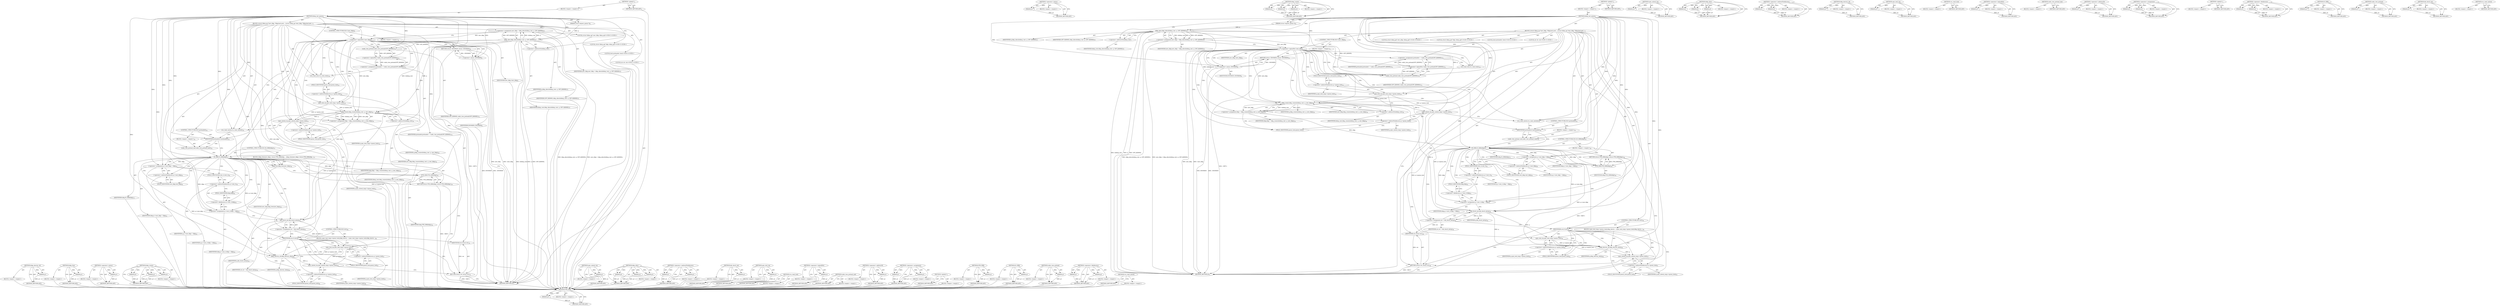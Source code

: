 digraph "rcu_read_unlock" {
vulnerable_194 [label=<(METHOD,blkg_destroy_all)>];
vulnerable_195 [label=<(PARAM,p1)>];
vulnerable_196 [label=<(BLOCK,&lt;empty&gt;,&lt;empty&gt;)>];
vulnerable_197 [label=<(METHOD_RETURN,ANY)>];
vulnerable_177 [label=<(METHOD,blkg_free)>];
vulnerable_178 [label=<(PARAM,p1)>];
vulnerable_179 [label=<(BLOCK,&lt;empty&gt;,&lt;empty&gt;)>];
vulnerable_180 [label=<(METHOD_RETURN,ANY)>];
vulnerable_137 [label=<(METHOD,&lt;operator&gt;.minus)>];
vulnerable_138 [label=<(PARAM,p1)>];
vulnerable_139 [label=<(BLOCK,&lt;empty&gt;,&lt;empty&gt;)>];
vulnerable_140 [label=<(METHOD_RETURN,ANY)>];
vulnerable_157 [label=<(METHOD,blkg_create)>];
vulnerable_158 [label=<(PARAM,p1)>];
vulnerable_159 [label=<(PARAM,p2)>];
vulnerable_160 [label=<(PARAM,p3)>];
vulnerable_161 [label=<(BLOCK,&lt;empty&gt;,&lt;empty&gt;)>];
vulnerable_162 [label=<(METHOD_RETURN,ANY)>];
vulnerable_6 [label=<(METHOD,&lt;global&gt;)<SUB>1</SUB>>];
vulnerable_7 [label=<(BLOCK,&lt;empty&gt;,&lt;empty&gt;)<SUB>1</SUB>>];
vulnerable_8 [label=<(METHOD,blkcg_init_queue)<SUB>1</SUB>>];
vulnerable_9 [label=<(PARAM,struct request_queue *q)<SUB>1</SUB>>];
vulnerable_10 [label=<(BLOCK,{
	struct blkcg_gq *new_blkg, *blkg;
	bool prel...,{
	struct blkcg_gq *new_blkg, *blkg;
	bool prel...)<SUB>2</SUB>>];
vulnerable_11 [label="<(LOCAL,struct blkcg_gq* new_blkg: blkcg_gq*)<SUB>3</SUB>>"];
vulnerable_12 [label="<(LOCAL,struct blkcg_gq* blkg: blkcg_gq*)<SUB>3</SUB>>"];
vulnerable_13 [label="<(LOCAL,bool preloaded: bool)<SUB>4</SUB>>"];
vulnerable_14 [label="<(LOCAL,int ret: int)<SUB>5</SUB>>"];
vulnerable_15 [label=<(&lt;operator&gt;.assignment,new_blkg = blkg_alloc(&amp;blkcg_root, q, GFP_KERNEL))<SUB>7</SUB>>];
vulnerable_16 [label=<(IDENTIFIER,new_blkg,new_blkg = blkg_alloc(&amp;blkcg_root, q, GFP_KERNEL))<SUB>7</SUB>>];
vulnerable_17 [label=<(blkg_alloc,blkg_alloc(&amp;blkcg_root, q, GFP_KERNEL))<SUB>7</SUB>>];
vulnerable_18 [label=<(&lt;operator&gt;.addressOf,&amp;blkcg_root)<SUB>7</SUB>>];
vulnerable_19 [label=<(IDENTIFIER,blkcg_root,blkg_alloc(&amp;blkcg_root, q, GFP_KERNEL))<SUB>7</SUB>>];
vulnerable_20 [label=<(IDENTIFIER,q,blkg_alloc(&amp;blkcg_root, q, GFP_KERNEL))<SUB>7</SUB>>];
vulnerable_21 [label=<(IDENTIFIER,GFP_KERNEL,blkg_alloc(&amp;blkcg_root, q, GFP_KERNEL))<SUB>7</SUB>>];
vulnerable_22 [label=<(CONTROL_STRUCTURE,IF,if (!new_blkg))<SUB>8</SUB>>];
vulnerable_23 [label=<(&lt;operator&gt;.logicalNot,!new_blkg)<SUB>8</SUB>>];
vulnerable_24 [label=<(IDENTIFIER,new_blkg,!new_blkg)<SUB>8</SUB>>];
vulnerable_25 [label=<(BLOCK,&lt;empty&gt;,&lt;empty&gt;)<SUB>9</SUB>>];
vulnerable_26 [label=<(RETURN,return -ENOMEM;,return -ENOMEM;)<SUB>9</SUB>>];
vulnerable_27 [label=<(&lt;operator&gt;.minus,-ENOMEM)<SUB>9</SUB>>];
vulnerable_28 [label=<(IDENTIFIER,ENOMEM,-ENOMEM)<SUB>9</SUB>>];
vulnerable_29 [label=<(&lt;operator&gt;.assignment,preloaded = !radix_tree_preload(GFP_KERNEL))<SUB>11</SUB>>];
vulnerable_30 [label=<(IDENTIFIER,preloaded,preloaded = !radix_tree_preload(GFP_KERNEL))<SUB>11</SUB>>];
vulnerable_31 [label=<(&lt;operator&gt;.logicalNot,!radix_tree_preload(GFP_KERNEL))<SUB>11</SUB>>];
vulnerable_32 [label=<(radix_tree_preload,radix_tree_preload(GFP_KERNEL))<SUB>11</SUB>>];
vulnerable_33 [label=<(IDENTIFIER,GFP_KERNEL,radix_tree_preload(GFP_KERNEL))<SUB>11</SUB>>];
vulnerable_34 [label=<(rcu_read_lock,rcu_read_lock())<SUB>18</SUB>>];
vulnerable_35 [label=<(spin_lock_irq,spin_lock_irq(q-&gt;queue_lock))<SUB>19</SUB>>];
vulnerable_36 [label=<(&lt;operator&gt;.indirectFieldAccess,q-&gt;queue_lock)<SUB>19</SUB>>];
vulnerable_37 [label=<(IDENTIFIER,q,spin_lock_irq(q-&gt;queue_lock))<SUB>19</SUB>>];
vulnerable_38 [label=<(FIELD_IDENTIFIER,queue_lock,queue_lock)<SUB>19</SUB>>];
vulnerable_39 [label=<(&lt;operator&gt;.assignment,blkg = blkg_create(&amp;blkcg_root, q, new_blkg))<SUB>20</SUB>>];
vulnerable_40 [label=<(IDENTIFIER,blkg,blkg = blkg_create(&amp;blkcg_root, q, new_blkg))<SUB>20</SUB>>];
vulnerable_41 [label=<(blkg_create,blkg_create(&amp;blkcg_root, q, new_blkg))<SUB>20</SUB>>];
vulnerable_42 [label=<(&lt;operator&gt;.addressOf,&amp;blkcg_root)<SUB>20</SUB>>];
vulnerable_43 [label=<(IDENTIFIER,blkcg_root,blkg_create(&amp;blkcg_root, q, new_blkg))<SUB>20</SUB>>];
vulnerable_44 [label=<(IDENTIFIER,q,blkg_create(&amp;blkcg_root, q, new_blkg))<SUB>20</SUB>>];
vulnerable_45 [label=<(IDENTIFIER,new_blkg,blkg_create(&amp;blkcg_root, q, new_blkg))<SUB>20</SUB>>];
vulnerable_46 [label=<(spin_unlock_irq,spin_unlock_irq(q-&gt;queue_lock))<SUB>21</SUB>>];
vulnerable_47 [label=<(&lt;operator&gt;.indirectFieldAccess,q-&gt;queue_lock)<SUB>21</SUB>>];
vulnerable_48 [label=<(IDENTIFIER,q,spin_unlock_irq(q-&gt;queue_lock))<SUB>21</SUB>>];
vulnerable_49 [label=<(FIELD_IDENTIFIER,queue_lock,queue_lock)<SUB>21</SUB>>];
vulnerable_50 [label=<(rcu_read_unlock,rcu_read_unlock())<SUB>22</SUB>>];
vulnerable_51 [label=<(CONTROL_STRUCTURE,IF,if (preloaded))<SUB>24</SUB>>];
vulnerable_52 [label=<(IDENTIFIER,preloaded,if (preloaded))<SUB>24</SUB>>];
vulnerable_53 [label=<(BLOCK,&lt;empty&gt;,&lt;empty&gt;)<SUB>25</SUB>>];
vulnerable_54 [label=<(radix_tree_preload_end,radix_tree_preload_end())<SUB>25</SUB>>];
vulnerable_55 [label=<(CONTROL_STRUCTURE,IF,if (IS_ERR(blkg)))<SUB>27</SUB>>];
vulnerable_56 [label=<(IS_ERR,IS_ERR(blkg))<SUB>27</SUB>>];
vulnerable_57 [label=<(IDENTIFIER,blkg,IS_ERR(blkg))<SUB>27</SUB>>];
vulnerable_58 [label=<(BLOCK,{
		blkg_free(new_blkg);
 		return PTR_ERR(blkg...,{
		blkg_free(new_blkg);
 		return PTR_ERR(blkg...)<SUB>27</SUB>>];
vulnerable_59 [label=<(blkg_free,blkg_free(new_blkg))<SUB>28</SUB>>];
vulnerable_60 [label=<(IDENTIFIER,new_blkg,blkg_free(new_blkg))<SUB>28</SUB>>];
vulnerable_61 [label=<(RETURN,return PTR_ERR(blkg);,return PTR_ERR(blkg);)<SUB>29</SUB>>];
vulnerable_62 [label=<(PTR_ERR,PTR_ERR(blkg))<SUB>29</SUB>>];
vulnerable_63 [label=<(IDENTIFIER,blkg,PTR_ERR(blkg))<SUB>29</SUB>>];
vulnerable_64 [label=<(&lt;operator&gt;.assignment,q-&gt;root_blkg = blkg)<SUB>32</SUB>>];
vulnerable_65 [label=<(&lt;operator&gt;.indirectFieldAccess,q-&gt;root_blkg)<SUB>32</SUB>>];
vulnerable_66 [label=<(IDENTIFIER,q,q-&gt;root_blkg = blkg)<SUB>32</SUB>>];
vulnerable_67 [label=<(FIELD_IDENTIFIER,root_blkg,root_blkg)<SUB>32</SUB>>];
vulnerable_68 [label=<(IDENTIFIER,blkg,q-&gt;root_blkg = blkg)<SUB>32</SUB>>];
vulnerable_69 [label=<(&lt;operator&gt;.assignment,q-&gt;root_rl.blkg = blkg)<SUB>33</SUB>>];
vulnerable_70 [label=<(&lt;operator&gt;.fieldAccess,q-&gt;root_rl.blkg)<SUB>33</SUB>>];
vulnerable_71 [label=<(&lt;operator&gt;.indirectFieldAccess,q-&gt;root_rl)<SUB>33</SUB>>];
vulnerable_72 [label=<(IDENTIFIER,q,q-&gt;root_rl.blkg = blkg)<SUB>33</SUB>>];
vulnerable_73 [label=<(FIELD_IDENTIFIER,root_rl,root_rl)<SUB>33</SUB>>];
vulnerable_74 [label=<(FIELD_IDENTIFIER,blkg,blkg)<SUB>33</SUB>>];
vulnerable_75 [label=<(IDENTIFIER,blkg,q-&gt;root_rl.blkg = blkg)<SUB>33</SUB>>];
vulnerable_76 [label=<(&lt;operator&gt;.assignment,ret = blk_throtl_init(q))<SUB>35</SUB>>];
vulnerable_77 [label=<(IDENTIFIER,ret,ret = blk_throtl_init(q))<SUB>35</SUB>>];
vulnerable_78 [label=<(blk_throtl_init,blk_throtl_init(q))<SUB>35</SUB>>];
vulnerable_79 [label=<(IDENTIFIER,q,blk_throtl_init(q))<SUB>35</SUB>>];
vulnerable_80 [label=<(CONTROL_STRUCTURE,IF,if (ret))<SUB>36</SUB>>];
vulnerable_81 [label=<(IDENTIFIER,ret,if (ret))<SUB>36</SUB>>];
vulnerable_82 [label=<(BLOCK,{
		spin_lock_irq(q-&gt;queue_lock);
		blkg_destro...,{
		spin_lock_irq(q-&gt;queue_lock);
		blkg_destro...)<SUB>36</SUB>>];
vulnerable_83 [label=<(spin_lock_irq,spin_lock_irq(q-&gt;queue_lock))<SUB>37</SUB>>];
vulnerable_84 [label=<(&lt;operator&gt;.indirectFieldAccess,q-&gt;queue_lock)<SUB>37</SUB>>];
vulnerable_85 [label=<(IDENTIFIER,q,spin_lock_irq(q-&gt;queue_lock))<SUB>37</SUB>>];
vulnerable_86 [label=<(FIELD_IDENTIFIER,queue_lock,queue_lock)<SUB>37</SUB>>];
vulnerable_87 [label=<(blkg_destroy_all,blkg_destroy_all(q))<SUB>38</SUB>>];
vulnerable_88 [label=<(IDENTIFIER,q,blkg_destroy_all(q))<SUB>38</SUB>>];
vulnerable_89 [label=<(spin_unlock_irq,spin_unlock_irq(q-&gt;queue_lock))<SUB>39</SUB>>];
vulnerable_90 [label=<(&lt;operator&gt;.indirectFieldAccess,q-&gt;queue_lock)<SUB>39</SUB>>];
vulnerable_91 [label=<(IDENTIFIER,q,spin_unlock_irq(q-&gt;queue_lock))<SUB>39</SUB>>];
vulnerable_92 [label=<(FIELD_IDENTIFIER,queue_lock,queue_lock)<SUB>39</SUB>>];
vulnerable_93 [label=<(RETURN,return ret;,return ret;)<SUB>41</SUB>>];
vulnerable_94 [label=<(IDENTIFIER,ret,return ret;)<SUB>41</SUB>>];
vulnerable_95 [label=<(METHOD_RETURN,int)<SUB>1</SUB>>];
vulnerable_97 [label=<(METHOD_RETURN,ANY)<SUB>1</SUB>>];
vulnerable_163 [label=<(METHOD,spin_unlock_irq)>];
vulnerable_164 [label=<(PARAM,p1)>];
vulnerable_165 [label=<(BLOCK,&lt;empty&gt;,&lt;empty&gt;)>];
vulnerable_166 [label=<(METHOD_RETURN,ANY)>];
vulnerable_123 [label=<(METHOD,blkg_alloc)>];
vulnerable_124 [label=<(PARAM,p1)>];
vulnerable_125 [label=<(PARAM,p2)>];
vulnerable_126 [label=<(PARAM,p3)>];
vulnerable_127 [label=<(BLOCK,&lt;empty&gt;,&lt;empty&gt;)>];
vulnerable_128 [label=<(METHOD_RETURN,ANY)>];
vulnerable_152 [label=<(METHOD,&lt;operator&gt;.indirectFieldAccess)>];
vulnerable_153 [label=<(PARAM,p1)>];
vulnerable_154 [label=<(PARAM,p2)>];
vulnerable_155 [label=<(BLOCK,&lt;empty&gt;,&lt;empty&gt;)>];
vulnerable_156 [label=<(METHOD_RETURN,ANY)>];
vulnerable_190 [label=<(METHOD,blk_throtl_init)>];
vulnerable_191 [label=<(PARAM,p1)>];
vulnerable_192 [label=<(BLOCK,&lt;empty&gt;,&lt;empty&gt;)>];
vulnerable_193 [label=<(METHOD_RETURN,ANY)>];
vulnerable_148 [label=<(METHOD,spin_lock_irq)>];
vulnerable_149 [label=<(PARAM,p1)>];
vulnerable_150 [label=<(BLOCK,&lt;empty&gt;,&lt;empty&gt;)>];
vulnerable_151 [label=<(METHOD_RETURN,ANY)>];
vulnerable_145 [label=<(METHOD,rcu_read_lock)>];
vulnerable_146 [label=<(BLOCK,&lt;empty&gt;,&lt;empty&gt;)>];
vulnerable_147 [label=<(METHOD_RETURN,ANY)>];
vulnerable_133 [label=<(METHOD,&lt;operator&gt;.logicalNot)>];
vulnerable_134 [label=<(PARAM,p1)>];
vulnerable_135 [label=<(BLOCK,&lt;empty&gt;,&lt;empty&gt;)>];
vulnerable_136 [label=<(METHOD_RETURN,ANY)>];
vulnerable_170 [label=<(METHOD,radix_tree_preload_end)>];
vulnerable_171 [label=<(BLOCK,&lt;empty&gt;,&lt;empty&gt;)>];
vulnerable_172 [label=<(METHOD_RETURN,ANY)>];
vulnerable_129 [label=<(METHOD,&lt;operator&gt;.addressOf)>];
vulnerable_130 [label=<(PARAM,p1)>];
vulnerable_131 [label=<(BLOCK,&lt;empty&gt;,&lt;empty&gt;)>];
vulnerable_132 [label=<(METHOD_RETURN,ANY)>];
vulnerable_118 [label=<(METHOD,&lt;operator&gt;.assignment)>];
vulnerable_119 [label=<(PARAM,p1)>];
vulnerable_120 [label=<(PARAM,p2)>];
vulnerable_121 [label=<(BLOCK,&lt;empty&gt;,&lt;empty&gt;)>];
vulnerable_122 [label=<(METHOD_RETURN,ANY)>];
vulnerable_112 [label=<(METHOD,&lt;global&gt;)<SUB>1</SUB>>];
vulnerable_113 [label=<(BLOCK,&lt;empty&gt;,&lt;empty&gt;)>];
vulnerable_114 [label=<(METHOD_RETURN,ANY)>];
vulnerable_181 [label=<(METHOD,PTR_ERR)>];
vulnerable_182 [label=<(PARAM,p1)>];
vulnerable_183 [label=<(BLOCK,&lt;empty&gt;,&lt;empty&gt;)>];
vulnerable_184 [label=<(METHOD_RETURN,ANY)>];
vulnerable_173 [label=<(METHOD,IS_ERR)>];
vulnerable_174 [label=<(PARAM,p1)>];
vulnerable_175 [label=<(BLOCK,&lt;empty&gt;,&lt;empty&gt;)>];
vulnerable_176 [label=<(METHOD_RETURN,ANY)>];
vulnerable_141 [label=<(METHOD,radix_tree_preload)>];
vulnerable_142 [label=<(PARAM,p1)>];
vulnerable_143 [label=<(BLOCK,&lt;empty&gt;,&lt;empty&gt;)>];
vulnerable_144 [label=<(METHOD_RETURN,ANY)>];
vulnerable_185 [label=<(METHOD,&lt;operator&gt;.fieldAccess)>];
vulnerable_186 [label=<(PARAM,p1)>];
vulnerable_187 [label=<(PARAM,p2)>];
vulnerable_188 [label=<(BLOCK,&lt;empty&gt;,&lt;empty&gt;)>];
vulnerable_189 [label=<(METHOD_RETURN,ANY)>];
vulnerable_167 [label=<(METHOD,rcu_read_unlock)>];
vulnerable_168 [label=<(BLOCK,&lt;empty&gt;,&lt;empty&gt;)>];
vulnerable_169 [label=<(METHOD_RETURN,ANY)>];
fixed_175 [label=<(METHOD,PTR_ERR)>];
fixed_176 [label=<(PARAM,p1)>];
fixed_177 [label=<(BLOCK,&lt;empty&gt;,&lt;empty&gt;)>];
fixed_178 [label=<(METHOD_RETURN,ANY)>];
fixed_135 [label=<(METHOD,&lt;operator&gt;.minus)>];
fixed_136 [label=<(PARAM,p1)>];
fixed_137 [label=<(BLOCK,&lt;empty&gt;,&lt;empty&gt;)>];
fixed_138 [label=<(METHOD_RETURN,ANY)>];
fixed_155 [label=<(METHOD,blkg_create)>];
fixed_156 [label=<(PARAM,p1)>];
fixed_157 [label=<(PARAM,p2)>];
fixed_158 [label=<(PARAM,p3)>];
fixed_159 [label=<(BLOCK,&lt;empty&gt;,&lt;empty&gt;)>];
fixed_160 [label=<(METHOD_RETURN,ANY)>];
fixed_6 [label=<(METHOD,&lt;global&gt;)<SUB>1</SUB>>];
fixed_7 [label=<(BLOCK,&lt;empty&gt;,&lt;empty&gt;)<SUB>1</SUB>>];
fixed_8 [label=<(METHOD,blkcg_init_queue)<SUB>1</SUB>>];
fixed_9 [label=<(PARAM,struct request_queue *q)<SUB>1</SUB>>];
fixed_10 [label=<(BLOCK,{
	struct blkcg_gq *new_blkg, *blkg;
	bool prel...,{
	struct blkcg_gq *new_blkg, *blkg;
	bool prel...)<SUB>2</SUB>>];
fixed_11 [label="<(LOCAL,struct blkcg_gq* new_blkg: blkcg_gq*)<SUB>3</SUB>>"];
fixed_12 [label="<(LOCAL,struct blkcg_gq* blkg: blkcg_gq*)<SUB>3</SUB>>"];
fixed_13 [label="<(LOCAL,bool preloaded: bool)<SUB>4</SUB>>"];
fixed_14 [label="<(LOCAL,int ret: int)<SUB>5</SUB>>"];
fixed_15 [label=<(&lt;operator&gt;.assignment,new_blkg = blkg_alloc(&amp;blkcg_root, q, GFP_KERNEL))<SUB>7</SUB>>];
fixed_16 [label=<(IDENTIFIER,new_blkg,new_blkg = blkg_alloc(&amp;blkcg_root, q, GFP_KERNEL))<SUB>7</SUB>>];
fixed_17 [label=<(blkg_alloc,blkg_alloc(&amp;blkcg_root, q, GFP_KERNEL))<SUB>7</SUB>>];
fixed_18 [label=<(&lt;operator&gt;.addressOf,&amp;blkcg_root)<SUB>7</SUB>>];
fixed_19 [label=<(IDENTIFIER,blkcg_root,blkg_alloc(&amp;blkcg_root, q, GFP_KERNEL))<SUB>7</SUB>>];
fixed_20 [label=<(IDENTIFIER,q,blkg_alloc(&amp;blkcg_root, q, GFP_KERNEL))<SUB>7</SUB>>];
fixed_21 [label=<(IDENTIFIER,GFP_KERNEL,blkg_alloc(&amp;blkcg_root, q, GFP_KERNEL))<SUB>7</SUB>>];
fixed_22 [label=<(CONTROL_STRUCTURE,IF,if (!new_blkg))<SUB>8</SUB>>];
fixed_23 [label=<(&lt;operator&gt;.logicalNot,!new_blkg)<SUB>8</SUB>>];
fixed_24 [label=<(IDENTIFIER,new_blkg,!new_blkg)<SUB>8</SUB>>];
fixed_25 [label=<(BLOCK,&lt;empty&gt;,&lt;empty&gt;)<SUB>9</SUB>>];
fixed_26 [label=<(RETURN,return -ENOMEM;,return -ENOMEM;)<SUB>9</SUB>>];
fixed_27 [label=<(&lt;operator&gt;.minus,-ENOMEM)<SUB>9</SUB>>];
fixed_28 [label=<(IDENTIFIER,ENOMEM,-ENOMEM)<SUB>9</SUB>>];
fixed_29 [label=<(&lt;operator&gt;.assignment,preloaded = !radix_tree_preload(GFP_KERNEL))<SUB>11</SUB>>];
fixed_30 [label=<(IDENTIFIER,preloaded,preloaded = !radix_tree_preload(GFP_KERNEL))<SUB>11</SUB>>];
fixed_31 [label=<(&lt;operator&gt;.logicalNot,!radix_tree_preload(GFP_KERNEL))<SUB>11</SUB>>];
fixed_32 [label=<(radix_tree_preload,radix_tree_preload(GFP_KERNEL))<SUB>11</SUB>>];
fixed_33 [label=<(IDENTIFIER,GFP_KERNEL,radix_tree_preload(GFP_KERNEL))<SUB>11</SUB>>];
fixed_34 [label=<(rcu_read_lock,rcu_read_lock())<SUB>18</SUB>>];
fixed_35 [label=<(spin_lock_irq,spin_lock_irq(q-&gt;queue_lock))<SUB>19</SUB>>];
fixed_36 [label=<(&lt;operator&gt;.indirectFieldAccess,q-&gt;queue_lock)<SUB>19</SUB>>];
fixed_37 [label=<(IDENTIFIER,q,spin_lock_irq(q-&gt;queue_lock))<SUB>19</SUB>>];
fixed_38 [label=<(FIELD_IDENTIFIER,queue_lock,queue_lock)<SUB>19</SUB>>];
fixed_39 [label=<(&lt;operator&gt;.assignment,blkg = blkg_create(&amp;blkcg_root, q, new_blkg))<SUB>20</SUB>>];
fixed_40 [label=<(IDENTIFIER,blkg,blkg = blkg_create(&amp;blkcg_root, q, new_blkg))<SUB>20</SUB>>];
fixed_41 [label=<(blkg_create,blkg_create(&amp;blkcg_root, q, new_blkg))<SUB>20</SUB>>];
fixed_42 [label=<(&lt;operator&gt;.addressOf,&amp;blkcg_root)<SUB>20</SUB>>];
fixed_43 [label=<(IDENTIFIER,blkcg_root,blkg_create(&amp;blkcg_root, q, new_blkg))<SUB>20</SUB>>];
fixed_44 [label=<(IDENTIFIER,q,blkg_create(&amp;blkcg_root, q, new_blkg))<SUB>20</SUB>>];
fixed_45 [label=<(IDENTIFIER,new_blkg,blkg_create(&amp;blkcg_root, q, new_blkg))<SUB>20</SUB>>];
fixed_46 [label=<(spin_unlock_irq,spin_unlock_irq(q-&gt;queue_lock))<SUB>21</SUB>>];
fixed_47 [label=<(&lt;operator&gt;.indirectFieldAccess,q-&gt;queue_lock)<SUB>21</SUB>>];
fixed_48 [label=<(IDENTIFIER,q,spin_unlock_irq(q-&gt;queue_lock))<SUB>21</SUB>>];
fixed_49 [label=<(FIELD_IDENTIFIER,queue_lock,queue_lock)<SUB>21</SUB>>];
fixed_50 [label=<(rcu_read_unlock,rcu_read_unlock())<SUB>22</SUB>>];
fixed_51 [label=<(CONTROL_STRUCTURE,IF,if (preloaded))<SUB>24</SUB>>];
fixed_52 [label=<(IDENTIFIER,preloaded,if (preloaded))<SUB>24</SUB>>];
fixed_53 [label=<(BLOCK,&lt;empty&gt;,&lt;empty&gt;)<SUB>25</SUB>>];
fixed_54 [label=<(radix_tree_preload_end,radix_tree_preload_end())<SUB>25</SUB>>];
fixed_55 [label=<(CONTROL_STRUCTURE,IF,if (IS_ERR(blkg)))<SUB>27</SUB>>];
fixed_56 [label=<(IS_ERR,IS_ERR(blkg))<SUB>27</SUB>>];
fixed_57 [label=<(IDENTIFIER,blkg,IS_ERR(blkg))<SUB>27</SUB>>];
fixed_58 [label=<(BLOCK,&lt;empty&gt;,&lt;empty&gt;)<SUB>28</SUB>>];
fixed_59 [label=<(RETURN,return PTR_ERR(blkg);,return PTR_ERR(blkg);)<SUB>28</SUB>>];
fixed_60 [label=<(PTR_ERR,PTR_ERR(blkg))<SUB>28</SUB>>];
fixed_61 [label=<(IDENTIFIER,blkg,PTR_ERR(blkg))<SUB>28</SUB>>];
fixed_62 [label=<(&lt;operator&gt;.assignment,q-&gt;root_blkg = blkg)<SUB>30</SUB>>];
fixed_63 [label=<(&lt;operator&gt;.indirectFieldAccess,q-&gt;root_blkg)<SUB>30</SUB>>];
fixed_64 [label=<(IDENTIFIER,q,q-&gt;root_blkg = blkg)<SUB>30</SUB>>];
fixed_65 [label=<(FIELD_IDENTIFIER,root_blkg,root_blkg)<SUB>30</SUB>>];
fixed_66 [label=<(IDENTIFIER,blkg,q-&gt;root_blkg = blkg)<SUB>30</SUB>>];
fixed_67 [label=<(&lt;operator&gt;.assignment,q-&gt;root_rl.blkg = blkg)<SUB>31</SUB>>];
fixed_68 [label=<(&lt;operator&gt;.fieldAccess,q-&gt;root_rl.blkg)<SUB>31</SUB>>];
fixed_69 [label=<(&lt;operator&gt;.indirectFieldAccess,q-&gt;root_rl)<SUB>31</SUB>>];
fixed_70 [label=<(IDENTIFIER,q,q-&gt;root_rl.blkg = blkg)<SUB>31</SUB>>];
fixed_71 [label=<(FIELD_IDENTIFIER,root_rl,root_rl)<SUB>31</SUB>>];
fixed_72 [label=<(FIELD_IDENTIFIER,blkg,blkg)<SUB>31</SUB>>];
fixed_73 [label=<(IDENTIFIER,blkg,q-&gt;root_rl.blkg = blkg)<SUB>31</SUB>>];
fixed_74 [label=<(&lt;operator&gt;.assignment,ret = blk_throtl_init(q))<SUB>33</SUB>>];
fixed_75 [label=<(IDENTIFIER,ret,ret = blk_throtl_init(q))<SUB>33</SUB>>];
fixed_76 [label=<(blk_throtl_init,blk_throtl_init(q))<SUB>33</SUB>>];
fixed_77 [label=<(IDENTIFIER,q,blk_throtl_init(q))<SUB>33</SUB>>];
fixed_78 [label=<(CONTROL_STRUCTURE,IF,if (ret))<SUB>34</SUB>>];
fixed_79 [label=<(IDENTIFIER,ret,if (ret))<SUB>34</SUB>>];
fixed_80 [label=<(BLOCK,{
		spin_lock_irq(q-&gt;queue_lock);
		blkg_destro...,{
		spin_lock_irq(q-&gt;queue_lock);
		blkg_destro...)<SUB>34</SUB>>];
fixed_81 [label=<(spin_lock_irq,spin_lock_irq(q-&gt;queue_lock))<SUB>35</SUB>>];
fixed_82 [label=<(&lt;operator&gt;.indirectFieldAccess,q-&gt;queue_lock)<SUB>35</SUB>>];
fixed_83 [label=<(IDENTIFIER,q,spin_lock_irq(q-&gt;queue_lock))<SUB>35</SUB>>];
fixed_84 [label=<(FIELD_IDENTIFIER,queue_lock,queue_lock)<SUB>35</SUB>>];
fixed_85 [label=<(blkg_destroy_all,blkg_destroy_all(q))<SUB>36</SUB>>];
fixed_86 [label=<(IDENTIFIER,q,blkg_destroy_all(q))<SUB>36</SUB>>];
fixed_87 [label=<(spin_unlock_irq,spin_unlock_irq(q-&gt;queue_lock))<SUB>37</SUB>>];
fixed_88 [label=<(&lt;operator&gt;.indirectFieldAccess,q-&gt;queue_lock)<SUB>37</SUB>>];
fixed_89 [label=<(IDENTIFIER,q,spin_unlock_irq(q-&gt;queue_lock))<SUB>37</SUB>>];
fixed_90 [label=<(FIELD_IDENTIFIER,queue_lock,queue_lock)<SUB>37</SUB>>];
fixed_91 [label=<(RETURN,return ret;,return ret;)<SUB>39</SUB>>];
fixed_92 [label=<(IDENTIFIER,ret,return ret;)<SUB>39</SUB>>];
fixed_93 [label=<(METHOD_RETURN,int)<SUB>1</SUB>>];
fixed_95 [label=<(METHOD_RETURN,ANY)<SUB>1</SUB>>];
fixed_161 [label=<(METHOD,spin_unlock_irq)>];
fixed_162 [label=<(PARAM,p1)>];
fixed_163 [label=<(BLOCK,&lt;empty&gt;,&lt;empty&gt;)>];
fixed_164 [label=<(METHOD_RETURN,ANY)>];
fixed_121 [label=<(METHOD,blkg_alloc)>];
fixed_122 [label=<(PARAM,p1)>];
fixed_123 [label=<(PARAM,p2)>];
fixed_124 [label=<(PARAM,p3)>];
fixed_125 [label=<(BLOCK,&lt;empty&gt;,&lt;empty&gt;)>];
fixed_126 [label=<(METHOD_RETURN,ANY)>];
fixed_150 [label=<(METHOD,&lt;operator&gt;.indirectFieldAccess)>];
fixed_151 [label=<(PARAM,p1)>];
fixed_152 [label=<(PARAM,p2)>];
fixed_153 [label=<(BLOCK,&lt;empty&gt;,&lt;empty&gt;)>];
fixed_154 [label=<(METHOD_RETURN,ANY)>];
fixed_188 [label=<(METHOD,blkg_destroy_all)>];
fixed_189 [label=<(PARAM,p1)>];
fixed_190 [label=<(BLOCK,&lt;empty&gt;,&lt;empty&gt;)>];
fixed_191 [label=<(METHOD_RETURN,ANY)>];
fixed_146 [label=<(METHOD,spin_lock_irq)>];
fixed_147 [label=<(PARAM,p1)>];
fixed_148 [label=<(BLOCK,&lt;empty&gt;,&lt;empty&gt;)>];
fixed_149 [label=<(METHOD_RETURN,ANY)>];
fixed_143 [label=<(METHOD,rcu_read_lock)>];
fixed_144 [label=<(BLOCK,&lt;empty&gt;,&lt;empty&gt;)>];
fixed_145 [label=<(METHOD_RETURN,ANY)>];
fixed_131 [label=<(METHOD,&lt;operator&gt;.logicalNot)>];
fixed_132 [label=<(PARAM,p1)>];
fixed_133 [label=<(BLOCK,&lt;empty&gt;,&lt;empty&gt;)>];
fixed_134 [label=<(METHOD_RETURN,ANY)>];
fixed_168 [label=<(METHOD,radix_tree_preload_end)>];
fixed_169 [label=<(BLOCK,&lt;empty&gt;,&lt;empty&gt;)>];
fixed_170 [label=<(METHOD_RETURN,ANY)>];
fixed_127 [label=<(METHOD,&lt;operator&gt;.addressOf)>];
fixed_128 [label=<(PARAM,p1)>];
fixed_129 [label=<(BLOCK,&lt;empty&gt;,&lt;empty&gt;)>];
fixed_130 [label=<(METHOD_RETURN,ANY)>];
fixed_116 [label=<(METHOD,&lt;operator&gt;.assignment)>];
fixed_117 [label=<(PARAM,p1)>];
fixed_118 [label=<(PARAM,p2)>];
fixed_119 [label=<(BLOCK,&lt;empty&gt;,&lt;empty&gt;)>];
fixed_120 [label=<(METHOD_RETURN,ANY)>];
fixed_110 [label=<(METHOD,&lt;global&gt;)<SUB>1</SUB>>];
fixed_111 [label=<(BLOCK,&lt;empty&gt;,&lt;empty&gt;)>];
fixed_112 [label=<(METHOD_RETURN,ANY)>];
fixed_179 [label=<(METHOD,&lt;operator&gt;.fieldAccess)>];
fixed_180 [label=<(PARAM,p1)>];
fixed_181 [label=<(PARAM,p2)>];
fixed_182 [label=<(BLOCK,&lt;empty&gt;,&lt;empty&gt;)>];
fixed_183 [label=<(METHOD_RETURN,ANY)>];
fixed_171 [label=<(METHOD,IS_ERR)>];
fixed_172 [label=<(PARAM,p1)>];
fixed_173 [label=<(BLOCK,&lt;empty&gt;,&lt;empty&gt;)>];
fixed_174 [label=<(METHOD_RETURN,ANY)>];
fixed_139 [label=<(METHOD,radix_tree_preload)>];
fixed_140 [label=<(PARAM,p1)>];
fixed_141 [label=<(BLOCK,&lt;empty&gt;,&lt;empty&gt;)>];
fixed_142 [label=<(METHOD_RETURN,ANY)>];
fixed_184 [label=<(METHOD,blk_throtl_init)>];
fixed_185 [label=<(PARAM,p1)>];
fixed_186 [label=<(BLOCK,&lt;empty&gt;,&lt;empty&gt;)>];
fixed_187 [label=<(METHOD_RETURN,ANY)>];
fixed_165 [label=<(METHOD,rcu_read_unlock)>];
fixed_166 [label=<(BLOCK,&lt;empty&gt;,&lt;empty&gt;)>];
fixed_167 [label=<(METHOD_RETURN,ANY)>];
vulnerable_194 -> vulnerable_195  [key=0, label="AST: "];
vulnerable_194 -> vulnerable_195  [key=1, label="DDG: "];
vulnerable_194 -> vulnerable_196  [key=0, label="AST: "];
vulnerable_194 -> vulnerable_197  [key=0, label="AST: "];
vulnerable_194 -> vulnerable_197  [key=1, label="CFG: "];
vulnerable_195 -> vulnerable_197  [key=0, label="DDG: p1"];
vulnerable_196 -> fixed_175  [key=0];
vulnerable_197 -> fixed_175  [key=0];
vulnerable_177 -> vulnerable_178  [key=0, label="AST: "];
vulnerable_177 -> vulnerable_178  [key=1, label="DDG: "];
vulnerable_177 -> vulnerable_179  [key=0, label="AST: "];
vulnerable_177 -> vulnerable_180  [key=0, label="AST: "];
vulnerable_177 -> vulnerable_180  [key=1, label="CFG: "];
vulnerable_178 -> vulnerable_180  [key=0, label="DDG: p1"];
vulnerable_179 -> fixed_175  [key=0];
vulnerable_180 -> fixed_175  [key=0];
vulnerable_137 -> vulnerable_138  [key=0, label="AST: "];
vulnerable_137 -> vulnerable_138  [key=1, label="DDG: "];
vulnerable_137 -> vulnerable_139  [key=0, label="AST: "];
vulnerable_137 -> vulnerable_140  [key=0, label="AST: "];
vulnerable_137 -> vulnerable_140  [key=1, label="CFG: "];
vulnerable_138 -> vulnerable_140  [key=0, label="DDG: p1"];
vulnerable_139 -> fixed_175  [key=0];
vulnerable_140 -> fixed_175  [key=0];
vulnerable_157 -> vulnerable_158  [key=0, label="AST: "];
vulnerable_157 -> vulnerable_158  [key=1, label="DDG: "];
vulnerable_157 -> vulnerable_161  [key=0, label="AST: "];
vulnerable_157 -> vulnerable_159  [key=0, label="AST: "];
vulnerable_157 -> vulnerable_159  [key=1, label="DDG: "];
vulnerable_157 -> vulnerable_162  [key=0, label="AST: "];
vulnerable_157 -> vulnerable_162  [key=1, label="CFG: "];
vulnerable_157 -> vulnerable_160  [key=0, label="AST: "];
vulnerable_157 -> vulnerable_160  [key=1, label="DDG: "];
vulnerable_158 -> vulnerable_162  [key=0, label="DDG: p1"];
vulnerable_159 -> vulnerable_162  [key=0, label="DDG: p2"];
vulnerable_160 -> vulnerable_162  [key=0, label="DDG: p3"];
vulnerable_161 -> fixed_175  [key=0];
vulnerable_162 -> fixed_175  [key=0];
vulnerable_6 -> vulnerable_7  [key=0, label="AST: "];
vulnerable_6 -> vulnerable_97  [key=0, label="AST: "];
vulnerable_6 -> vulnerable_97  [key=1, label="CFG: "];
vulnerable_7 -> vulnerable_8  [key=0, label="AST: "];
vulnerable_8 -> vulnerable_9  [key=0, label="AST: "];
vulnerable_8 -> vulnerable_9  [key=1, label="DDG: "];
vulnerable_8 -> vulnerable_10  [key=0, label="AST: "];
vulnerable_8 -> vulnerable_95  [key=0, label="AST: "];
vulnerable_8 -> vulnerable_18  [key=0, label="CFG: "];
vulnerable_8 -> vulnerable_34  [key=0, label="DDG: "];
vulnerable_8 -> vulnerable_50  [key=0, label="DDG: "];
vulnerable_8 -> vulnerable_64  [key=0, label="DDG: "];
vulnerable_8 -> vulnerable_69  [key=0, label="DDG: "];
vulnerable_8 -> vulnerable_52  [key=0, label="DDG: "];
vulnerable_8 -> vulnerable_81  [key=0, label="DDG: "];
vulnerable_8 -> vulnerable_94  [key=0, label="DDG: "];
vulnerable_8 -> vulnerable_17  [key=0, label="DDG: "];
vulnerable_8 -> vulnerable_23  [key=0, label="DDG: "];
vulnerable_8 -> vulnerable_41  [key=0, label="DDG: "];
vulnerable_8 -> vulnerable_54  [key=0, label="DDG: "];
vulnerable_8 -> vulnerable_56  [key=0, label="DDG: "];
vulnerable_8 -> vulnerable_78  [key=0, label="DDG: "];
vulnerable_8 -> vulnerable_32  [key=0, label="DDG: "];
vulnerable_8 -> vulnerable_59  [key=0, label="DDG: "];
vulnerable_8 -> vulnerable_87  [key=0, label="DDG: "];
vulnerable_8 -> vulnerable_27  [key=0, label="DDG: "];
vulnerable_8 -> vulnerable_62  [key=0, label="DDG: "];
vulnerable_9 -> vulnerable_17  [key=0, label="DDG: q"];
vulnerable_10 -> vulnerable_11  [key=0, label="AST: "];
vulnerable_10 -> vulnerable_12  [key=0, label="AST: "];
vulnerable_10 -> vulnerable_13  [key=0, label="AST: "];
vulnerable_10 -> vulnerable_14  [key=0, label="AST: "];
vulnerable_10 -> vulnerable_15  [key=0, label="AST: "];
vulnerable_10 -> vulnerable_22  [key=0, label="AST: "];
vulnerable_10 -> vulnerable_29  [key=0, label="AST: "];
vulnerable_10 -> vulnerable_34  [key=0, label="AST: "];
vulnerable_10 -> vulnerable_35  [key=0, label="AST: "];
vulnerable_10 -> vulnerable_39  [key=0, label="AST: "];
vulnerable_10 -> vulnerable_46  [key=0, label="AST: "];
vulnerable_10 -> vulnerable_50  [key=0, label="AST: "];
vulnerable_10 -> vulnerable_51  [key=0, label="AST: "];
vulnerable_10 -> vulnerable_55  [key=0, label="AST: "];
vulnerable_10 -> vulnerable_64  [key=0, label="AST: "];
vulnerable_10 -> vulnerable_69  [key=0, label="AST: "];
vulnerable_10 -> vulnerable_76  [key=0, label="AST: "];
vulnerable_10 -> vulnerable_80  [key=0, label="AST: "];
vulnerable_10 -> vulnerable_93  [key=0, label="AST: "];
vulnerable_11 -> fixed_175  [key=0];
vulnerable_12 -> fixed_175  [key=0];
vulnerable_13 -> fixed_175  [key=0];
vulnerable_14 -> fixed_175  [key=0];
vulnerable_15 -> vulnerable_16  [key=0, label="AST: "];
vulnerable_15 -> vulnerable_17  [key=0, label="AST: "];
vulnerable_15 -> vulnerable_23  [key=0, label="CFG: "];
vulnerable_15 -> vulnerable_23  [key=1, label="DDG: new_blkg"];
vulnerable_15 -> vulnerable_95  [key=0, label="DDG: blkg_alloc(&amp;blkcg_root, q, GFP_KERNEL)"];
vulnerable_15 -> vulnerable_95  [key=1, label="DDG: new_blkg = blkg_alloc(&amp;blkcg_root, q, GFP_KERNEL)"];
vulnerable_16 -> fixed_175  [key=0];
vulnerable_17 -> vulnerable_18  [key=0, label="AST: "];
vulnerable_17 -> vulnerable_20  [key=0, label="AST: "];
vulnerable_17 -> vulnerable_21  [key=0, label="AST: "];
vulnerable_17 -> vulnerable_15  [key=0, label="CFG: "];
vulnerable_17 -> vulnerable_15  [key=1, label="DDG: &amp;blkcg_root"];
vulnerable_17 -> vulnerable_15  [key=2, label="DDG: q"];
vulnerable_17 -> vulnerable_15  [key=3, label="DDG: GFP_KERNEL"];
vulnerable_17 -> vulnerable_95  [key=0, label="DDG: &amp;blkcg_root"];
vulnerable_17 -> vulnerable_95  [key=1, label="DDG: q"];
vulnerable_17 -> vulnerable_95  [key=2, label="DDG: GFP_KERNEL"];
vulnerable_17 -> vulnerable_35  [key=0, label="DDG: q"];
vulnerable_17 -> vulnerable_41  [key=0, label="DDG: &amp;blkcg_root"];
vulnerable_17 -> vulnerable_41  [key=1, label="DDG: q"];
vulnerable_17 -> vulnerable_32  [key=0, label="DDG: GFP_KERNEL"];
vulnerable_18 -> vulnerable_19  [key=0, label="AST: "];
vulnerable_18 -> vulnerable_17  [key=0, label="CFG: "];
vulnerable_19 -> fixed_175  [key=0];
vulnerable_20 -> fixed_175  [key=0];
vulnerable_21 -> fixed_175  [key=0];
vulnerable_22 -> vulnerable_23  [key=0, label="AST: "];
vulnerable_22 -> vulnerable_25  [key=0, label="AST: "];
vulnerable_23 -> vulnerable_24  [key=0, label="AST: "];
vulnerable_23 -> vulnerable_27  [key=0, label="CFG: "];
vulnerable_23 -> vulnerable_27  [key=1, label="CDG: "];
vulnerable_23 -> vulnerable_32  [key=0, label="CFG: "];
vulnerable_23 -> vulnerable_32  [key=1, label="CDG: "];
vulnerable_23 -> vulnerable_95  [key=0, label="DDG: new_blkg"];
vulnerable_23 -> vulnerable_95  [key=1, label="DDG: !new_blkg"];
vulnerable_23 -> vulnerable_41  [key=0, label="DDG: new_blkg"];
vulnerable_23 -> vulnerable_41  [key=1, label="CDG: "];
vulnerable_23 -> vulnerable_47  [key=0, label="CDG: "];
vulnerable_23 -> vulnerable_34  [key=0, label="CDG: "];
vulnerable_23 -> vulnerable_49  [key=0, label="CDG: "];
vulnerable_23 -> vulnerable_26  [key=0, label="CDG: "];
vulnerable_23 -> vulnerable_42  [key=0, label="CDG: "];
vulnerable_23 -> vulnerable_52  [key=0, label="CDG: "];
vulnerable_23 -> vulnerable_46  [key=0, label="CDG: "];
vulnerable_23 -> vulnerable_38  [key=0, label="CDG: "];
vulnerable_23 -> vulnerable_56  [key=0, label="CDG: "];
vulnerable_23 -> vulnerable_29  [key=0, label="CDG: "];
vulnerable_23 -> vulnerable_50  [key=0, label="CDG: "];
vulnerable_23 -> vulnerable_35  [key=0, label="CDG: "];
vulnerable_23 -> vulnerable_36  [key=0, label="CDG: "];
vulnerable_23 -> vulnerable_39  [key=0, label="CDG: "];
vulnerable_23 -> vulnerable_31  [key=0, label="CDG: "];
vulnerable_24 -> fixed_175  [key=0];
vulnerable_25 -> vulnerable_26  [key=0, label="AST: "];
vulnerable_26 -> vulnerable_27  [key=0, label="AST: "];
vulnerable_26 -> vulnerable_95  [key=0, label="CFG: "];
vulnerable_26 -> vulnerable_95  [key=1, label="DDG: &lt;RET&gt;"];
vulnerable_27 -> vulnerable_28  [key=0, label="AST: "];
vulnerable_27 -> vulnerable_26  [key=0, label="CFG: "];
vulnerable_27 -> vulnerable_26  [key=1, label="DDG: -ENOMEM"];
vulnerable_27 -> vulnerable_95  [key=0, label="DDG: ENOMEM"];
vulnerable_27 -> vulnerable_95  [key=1, label="DDG: -ENOMEM"];
vulnerable_28 -> fixed_175  [key=0];
vulnerable_29 -> vulnerable_30  [key=0, label="AST: "];
vulnerable_29 -> vulnerable_31  [key=0, label="AST: "];
vulnerable_29 -> vulnerable_34  [key=0, label="CFG: "];
vulnerable_30 -> fixed_175  [key=0];
vulnerable_31 -> vulnerable_32  [key=0, label="AST: "];
vulnerable_31 -> vulnerable_29  [key=0, label="CFG: "];
vulnerable_31 -> vulnerable_29  [key=1, label="DDG: radix_tree_preload(GFP_KERNEL)"];
vulnerable_32 -> vulnerable_33  [key=0, label="AST: "];
vulnerable_32 -> vulnerable_31  [key=0, label="CFG: "];
vulnerable_32 -> vulnerable_31  [key=1, label="DDG: GFP_KERNEL"];
vulnerable_33 -> fixed_175  [key=0];
vulnerable_34 -> vulnerable_38  [key=0, label="CFG: "];
vulnerable_35 -> vulnerable_36  [key=0, label="AST: "];
vulnerable_35 -> vulnerable_42  [key=0, label="CFG: "];
vulnerable_35 -> vulnerable_46  [key=0, label="DDG: q-&gt;queue_lock"];
vulnerable_35 -> vulnerable_41  [key=0, label="DDG: q-&gt;queue_lock"];
vulnerable_36 -> vulnerable_37  [key=0, label="AST: "];
vulnerable_36 -> vulnerable_38  [key=0, label="AST: "];
vulnerable_36 -> vulnerable_35  [key=0, label="CFG: "];
vulnerable_37 -> fixed_175  [key=0];
vulnerable_38 -> vulnerable_36  [key=0, label="CFG: "];
vulnerable_39 -> vulnerable_40  [key=0, label="AST: "];
vulnerable_39 -> vulnerable_41  [key=0, label="AST: "];
vulnerable_39 -> vulnerable_49  [key=0, label="CFG: "];
vulnerable_39 -> vulnerable_56  [key=0, label="DDG: blkg"];
vulnerable_40 -> fixed_175  [key=0];
vulnerable_41 -> vulnerable_42  [key=0, label="AST: "];
vulnerable_41 -> vulnerable_44  [key=0, label="AST: "];
vulnerable_41 -> vulnerable_45  [key=0, label="AST: "];
vulnerable_41 -> vulnerable_39  [key=0, label="CFG: "];
vulnerable_41 -> vulnerable_39  [key=1, label="DDG: &amp;blkcg_root"];
vulnerable_41 -> vulnerable_39  [key=2, label="DDG: q"];
vulnerable_41 -> vulnerable_39  [key=3, label="DDG: new_blkg"];
vulnerable_41 -> vulnerable_46  [key=0, label="DDG: q"];
vulnerable_41 -> vulnerable_78  [key=0, label="DDG: q"];
vulnerable_41 -> vulnerable_59  [key=0, label="DDG: new_blkg"];
vulnerable_42 -> vulnerable_43  [key=0, label="AST: "];
vulnerable_42 -> vulnerable_41  [key=0, label="CFG: "];
vulnerable_43 -> fixed_175  [key=0];
vulnerable_44 -> fixed_175  [key=0];
vulnerable_45 -> fixed_175  [key=0];
vulnerable_46 -> vulnerable_47  [key=0, label="AST: "];
vulnerable_46 -> vulnerable_50  [key=0, label="CFG: "];
vulnerable_46 -> vulnerable_78  [key=0, label="DDG: q-&gt;queue_lock"];
vulnerable_46 -> vulnerable_83  [key=0, label="DDG: q-&gt;queue_lock"];
vulnerable_47 -> vulnerable_48  [key=0, label="AST: "];
vulnerable_47 -> vulnerable_49  [key=0, label="AST: "];
vulnerable_47 -> vulnerable_46  [key=0, label="CFG: "];
vulnerable_48 -> fixed_175  [key=0];
vulnerable_49 -> vulnerable_47  [key=0, label="CFG: "];
vulnerable_50 -> vulnerable_52  [key=0, label="CFG: "];
vulnerable_51 -> vulnerable_52  [key=0, label="AST: "];
vulnerable_51 -> vulnerable_53  [key=0, label="AST: "];
vulnerable_52 -> vulnerable_54  [key=0, label="CFG: "];
vulnerable_52 -> vulnerable_54  [key=1, label="CDG: "];
vulnerable_52 -> vulnerable_56  [key=0, label="CFG: "];
vulnerable_53 -> vulnerable_54  [key=0, label="AST: "];
vulnerable_54 -> vulnerable_56  [key=0, label="CFG: "];
vulnerable_55 -> vulnerable_56  [key=0, label="AST: "];
vulnerable_55 -> vulnerable_58  [key=0, label="AST: "];
vulnerable_56 -> vulnerable_57  [key=0, label="AST: "];
vulnerable_56 -> vulnerable_59  [key=0, label="CFG: "];
vulnerable_56 -> vulnerable_59  [key=1, label="CDG: "];
vulnerable_56 -> vulnerable_67  [key=0, label="CFG: "];
vulnerable_56 -> vulnerable_67  [key=1, label="CDG: "];
vulnerable_56 -> vulnerable_64  [key=0, label="DDG: blkg"];
vulnerable_56 -> vulnerable_64  [key=1, label="CDG: "];
vulnerable_56 -> vulnerable_69  [key=0, label="DDG: blkg"];
vulnerable_56 -> vulnerable_69  [key=1, label="CDG: "];
vulnerable_56 -> vulnerable_62  [key=0, label="DDG: blkg"];
vulnerable_56 -> vulnerable_62  [key=1, label="CDG: "];
vulnerable_56 -> vulnerable_73  [key=0, label="CDG: "];
vulnerable_56 -> vulnerable_81  [key=0, label="CDG: "];
vulnerable_56 -> vulnerable_74  [key=0, label="CDG: "];
vulnerable_56 -> vulnerable_76  [key=0, label="CDG: "];
vulnerable_56 -> vulnerable_65  [key=0, label="CDG: "];
vulnerable_56 -> vulnerable_93  [key=0, label="CDG: "];
vulnerable_56 -> vulnerable_61  [key=0, label="CDG: "];
vulnerable_56 -> vulnerable_71  [key=0, label="CDG: "];
vulnerable_56 -> vulnerable_70  [key=0, label="CDG: "];
vulnerable_56 -> vulnerable_78  [key=0, label="CDG: "];
vulnerable_57 -> fixed_175  [key=0];
vulnerable_58 -> vulnerable_59  [key=0, label="AST: "];
vulnerable_58 -> vulnerable_61  [key=0, label="AST: "];
vulnerable_59 -> vulnerable_60  [key=0, label="AST: "];
vulnerable_59 -> vulnerable_62  [key=0, label="CFG: "];
vulnerable_60 -> fixed_175  [key=0];
vulnerable_61 -> vulnerable_62  [key=0, label="AST: "];
vulnerable_61 -> vulnerable_95  [key=0, label="CFG: "];
vulnerable_61 -> vulnerable_95  [key=1, label="DDG: &lt;RET&gt;"];
vulnerable_62 -> vulnerable_63  [key=0, label="AST: "];
vulnerable_62 -> vulnerable_61  [key=0, label="CFG: "];
vulnerable_62 -> vulnerable_61  [key=1, label="DDG: PTR_ERR(blkg)"];
vulnerable_63 -> fixed_175  [key=0];
vulnerable_64 -> vulnerable_65  [key=0, label="AST: "];
vulnerable_64 -> vulnerable_68  [key=0, label="AST: "];
vulnerable_64 -> vulnerable_73  [key=0, label="CFG: "];
vulnerable_64 -> vulnerable_78  [key=0, label="DDG: q-&gt;root_blkg"];
vulnerable_64 -> vulnerable_87  [key=0, label="DDG: q-&gt;root_blkg"];
vulnerable_65 -> vulnerable_66  [key=0, label="AST: "];
vulnerable_65 -> vulnerable_67  [key=0, label="AST: "];
vulnerable_65 -> vulnerable_64  [key=0, label="CFG: "];
vulnerable_66 -> fixed_175  [key=0];
vulnerable_67 -> vulnerable_65  [key=0, label="CFG: "];
vulnerable_68 -> fixed_175  [key=0];
vulnerable_69 -> vulnerable_70  [key=0, label="AST: "];
vulnerable_69 -> vulnerable_75  [key=0, label="AST: "];
vulnerable_69 -> vulnerable_78  [key=0, label="CFG: "];
vulnerable_70 -> vulnerable_71  [key=0, label="AST: "];
vulnerable_70 -> vulnerable_74  [key=0, label="AST: "];
vulnerable_70 -> vulnerable_69  [key=0, label="CFG: "];
vulnerable_71 -> vulnerable_72  [key=0, label="AST: "];
vulnerable_71 -> vulnerable_73  [key=0, label="AST: "];
vulnerable_71 -> vulnerable_74  [key=0, label="CFG: "];
vulnerable_72 -> fixed_175  [key=0];
vulnerable_73 -> vulnerable_71  [key=0, label="CFG: "];
vulnerable_74 -> vulnerable_70  [key=0, label="CFG: "];
vulnerable_75 -> fixed_175  [key=0];
vulnerable_76 -> vulnerable_77  [key=0, label="AST: "];
vulnerable_76 -> vulnerable_78  [key=0, label="AST: "];
vulnerable_76 -> vulnerable_81  [key=0, label="CFG: "];
vulnerable_76 -> vulnerable_94  [key=0, label="DDG: ret"];
vulnerable_77 -> fixed_175  [key=0];
vulnerable_78 -> vulnerable_79  [key=0, label="AST: "];
vulnerable_78 -> vulnerable_76  [key=0, label="CFG: "];
vulnerable_78 -> vulnerable_76  [key=1, label="DDG: q"];
vulnerable_78 -> vulnerable_83  [key=0, label="DDG: q"];
vulnerable_78 -> vulnerable_87  [key=0, label="DDG: q"];
vulnerable_79 -> fixed_175  [key=0];
vulnerable_80 -> vulnerable_81  [key=0, label="AST: "];
vulnerable_80 -> vulnerable_82  [key=0, label="AST: "];
vulnerable_81 -> vulnerable_86  [key=0, label="CFG: "];
vulnerable_81 -> vulnerable_86  [key=1, label="CDG: "];
vulnerable_81 -> vulnerable_93  [key=0, label="CFG: "];
vulnerable_81 -> vulnerable_89  [key=0, label="CDG: "];
vulnerable_81 -> vulnerable_84  [key=0, label="CDG: "];
vulnerable_81 -> vulnerable_92  [key=0, label="CDG: "];
vulnerable_81 -> vulnerable_87  [key=0, label="CDG: "];
vulnerable_81 -> vulnerable_90  [key=0, label="CDG: "];
vulnerable_81 -> vulnerable_83  [key=0, label="CDG: "];
vulnerable_82 -> vulnerable_83  [key=0, label="AST: "];
vulnerable_82 -> vulnerable_87  [key=0, label="AST: "];
vulnerable_82 -> vulnerable_89  [key=0, label="AST: "];
vulnerable_83 -> vulnerable_84  [key=0, label="AST: "];
vulnerable_83 -> vulnerable_87  [key=0, label="CFG: "];
vulnerable_83 -> vulnerable_87  [key=1, label="DDG: q-&gt;queue_lock"];
vulnerable_83 -> vulnerable_89  [key=0, label="DDG: q-&gt;queue_lock"];
vulnerable_84 -> vulnerable_85  [key=0, label="AST: "];
vulnerable_84 -> vulnerable_86  [key=0, label="AST: "];
vulnerable_84 -> vulnerable_83  [key=0, label="CFG: "];
vulnerable_85 -> fixed_175  [key=0];
vulnerable_86 -> vulnerable_84  [key=0, label="CFG: "];
vulnerable_87 -> vulnerable_88  [key=0, label="AST: "];
vulnerable_87 -> vulnerable_92  [key=0, label="CFG: "];
vulnerable_87 -> vulnerable_89  [key=0, label="DDG: q"];
vulnerable_88 -> fixed_175  [key=0];
vulnerable_89 -> vulnerable_90  [key=0, label="AST: "];
vulnerable_89 -> vulnerable_93  [key=0, label="CFG: "];
vulnerable_90 -> vulnerable_91  [key=0, label="AST: "];
vulnerable_90 -> vulnerable_92  [key=0, label="AST: "];
vulnerable_90 -> vulnerable_89  [key=0, label="CFG: "];
vulnerable_91 -> fixed_175  [key=0];
vulnerable_92 -> vulnerable_90  [key=0, label="CFG: "];
vulnerable_93 -> vulnerable_94  [key=0, label="AST: "];
vulnerable_93 -> vulnerable_95  [key=0, label="CFG: "];
vulnerable_93 -> vulnerable_95  [key=1, label="DDG: &lt;RET&gt;"];
vulnerable_94 -> vulnerable_93  [key=0, label="DDG: ret"];
vulnerable_95 -> fixed_175  [key=0];
vulnerable_97 -> fixed_175  [key=0];
vulnerable_163 -> vulnerable_164  [key=0, label="AST: "];
vulnerable_163 -> vulnerable_164  [key=1, label="DDG: "];
vulnerable_163 -> vulnerable_165  [key=0, label="AST: "];
vulnerable_163 -> vulnerable_166  [key=0, label="AST: "];
vulnerable_163 -> vulnerable_166  [key=1, label="CFG: "];
vulnerable_164 -> vulnerable_166  [key=0, label="DDG: p1"];
vulnerable_165 -> fixed_175  [key=0];
vulnerable_166 -> fixed_175  [key=0];
vulnerable_123 -> vulnerable_124  [key=0, label="AST: "];
vulnerable_123 -> vulnerable_124  [key=1, label="DDG: "];
vulnerable_123 -> vulnerable_127  [key=0, label="AST: "];
vulnerable_123 -> vulnerable_125  [key=0, label="AST: "];
vulnerable_123 -> vulnerable_125  [key=1, label="DDG: "];
vulnerable_123 -> vulnerable_128  [key=0, label="AST: "];
vulnerable_123 -> vulnerable_128  [key=1, label="CFG: "];
vulnerable_123 -> vulnerable_126  [key=0, label="AST: "];
vulnerable_123 -> vulnerable_126  [key=1, label="DDG: "];
vulnerable_124 -> vulnerable_128  [key=0, label="DDG: p1"];
vulnerable_125 -> vulnerable_128  [key=0, label="DDG: p2"];
vulnerable_126 -> vulnerable_128  [key=0, label="DDG: p3"];
vulnerable_127 -> fixed_175  [key=0];
vulnerable_128 -> fixed_175  [key=0];
vulnerable_152 -> vulnerable_153  [key=0, label="AST: "];
vulnerable_152 -> vulnerable_153  [key=1, label="DDG: "];
vulnerable_152 -> vulnerable_155  [key=0, label="AST: "];
vulnerable_152 -> vulnerable_154  [key=0, label="AST: "];
vulnerable_152 -> vulnerable_154  [key=1, label="DDG: "];
vulnerable_152 -> vulnerable_156  [key=0, label="AST: "];
vulnerable_152 -> vulnerable_156  [key=1, label="CFG: "];
vulnerable_153 -> vulnerable_156  [key=0, label="DDG: p1"];
vulnerable_154 -> vulnerable_156  [key=0, label="DDG: p2"];
vulnerable_155 -> fixed_175  [key=0];
vulnerable_156 -> fixed_175  [key=0];
vulnerable_190 -> vulnerable_191  [key=0, label="AST: "];
vulnerable_190 -> vulnerable_191  [key=1, label="DDG: "];
vulnerable_190 -> vulnerable_192  [key=0, label="AST: "];
vulnerable_190 -> vulnerable_193  [key=0, label="AST: "];
vulnerable_190 -> vulnerable_193  [key=1, label="CFG: "];
vulnerable_191 -> vulnerable_193  [key=0, label="DDG: p1"];
vulnerable_192 -> fixed_175  [key=0];
vulnerable_193 -> fixed_175  [key=0];
vulnerable_148 -> vulnerable_149  [key=0, label="AST: "];
vulnerable_148 -> vulnerable_149  [key=1, label="DDG: "];
vulnerable_148 -> vulnerable_150  [key=0, label="AST: "];
vulnerable_148 -> vulnerable_151  [key=0, label="AST: "];
vulnerable_148 -> vulnerable_151  [key=1, label="CFG: "];
vulnerable_149 -> vulnerable_151  [key=0, label="DDG: p1"];
vulnerable_150 -> fixed_175  [key=0];
vulnerable_151 -> fixed_175  [key=0];
vulnerable_145 -> vulnerable_146  [key=0, label="AST: "];
vulnerable_145 -> vulnerable_147  [key=0, label="AST: "];
vulnerable_145 -> vulnerable_147  [key=1, label="CFG: "];
vulnerable_146 -> fixed_175  [key=0];
vulnerable_147 -> fixed_175  [key=0];
vulnerable_133 -> vulnerable_134  [key=0, label="AST: "];
vulnerable_133 -> vulnerable_134  [key=1, label="DDG: "];
vulnerable_133 -> vulnerable_135  [key=0, label="AST: "];
vulnerable_133 -> vulnerable_136  [key=0, label="AST: "];
vulnerable_133 -> vulnerable_136  [key=1, label="CFG: "];
vulnerable_134 -> vulnerable_136  [key=0, label="DDG: p1"];
vulnerable_135 -> fixed_175  [key=0];
vulnerable_136 -> fixed_175  [key=0];
vulnerable_170 -> vulnerable_171  [key=0, label="AST: "];
vulnerable_170 -> vulnerable_172  [key=0, label="AST: "];
vulnerable_170 -> vulnerable_172  [key=1, label="CFG: "];
vulnerable_171 -> fixed_175  [key=0];
vulnerable_172 -> fixed_175  [key=0];
vulnerable_129 -> vulnerable_130  [key=0, label="AST: "];
vulnerable_129 -> vulnerable_130  [key=1, label="DDG: "];
vulnerable_129 -> vulnerable_131  [key=0, label="AST: "];
vulnerable_129 -> vulnerable_132  [key=0, label="AST: "];
vulnerable_129 -> vulnerable_132  [key=1, label="CFG: "];
vulnerable_130 -> vulnerable_132  [key=0, label="DDG: p1"];
vulnerable_131 -> fixed_175  [key=0];
vulnerable_132 -> fixed_175  [key=0];
vulnerable_118 -> vulnerable_119  [key=0, label="AST: "];
vulnerable_118 -> vulnerable_119  [key=1, label="DDG: "];
vulnerable_118 -> vulnerable_121  [key=0, label="AST: "];
vulnerable_118 -> vulnerable_120  [key=0, label="AST: "];
vulnerable_118 -> vulnerable_120  [key=1, label="DDG: "];
vulnerable_118 -> vulnerable_122  [key=0, label="AST: "];
vulnerable_118 -> vulnerable_122  [key=1, label="CFG: "];
vulnerable_119 -> vulnerable_122  [key=0, label="DDG: p1"];
vulnerable_120 -> vulnerable_122  [key=0, label="DDG: p2"];
vulnerable_121 -> fixed_175  [key=0];
vulnerable_122 -> fixed_175  [key=0];
vulnerable_112 -> vulnerable_113  [key=0, label="AST: "];
vulnerable_112 -> vulnerable_114  [key=0, label="AST: "];
vulnerable_112 -> vulnerable_114  [key=1, label="CFG: "];
vulnerable_113 -> fixed_175  [key=0];
vulnerable_114 -> fixed_175  [key=0];
vulnerable_181 -> vulnerable_182  [key=0, label="AST: "];
vulnerable_181 -> vulnerable_182  [key=1, label="DDG: "];
vulnerable_181 -> vulnerable_183  [key=0, label="AST: "];
vulnerable_181 -> vulnerable_184  [key=0, label="AST: "];
vulnerable_181 -> vulnerable_184  [key=1, label="CFG: "];
vulnerable_182 -> vulnerable_184  [key=0, label="DDG: p1"];
vulnerable_183 -> fixed_175  [key=0];
vulnerable_184 -> fixed_175  [key=0];
vulnerable_173 -> vulnerable_174  [key=0, label="AST: "];
vulnerable_173 -> vulnerable_174  [key=1, label="DDG: "];
vulnerable_173 -> vulnerable_175  [key=0, label="AST: "];
vulnerable_173 -> vulnerable_176  [key=0, label="AST: "];
vulnerable_173 -> vulnerable_176  [key=1, label="CFG: "];
vulnerable_174 -> vulnerable_176  [key=0, label="DDG: p1"];
vulnerable_175 -> fixed_175  [key=0];
vulnerable_176 -> fixed_175  [key=0];
vulnerable_141 -> vulnerable_142  [key=0, label="AST: "];
vulnerable_141 -> vulnerable_142  [key=1, label="DDG: "];
vulnerable_141 -> vulnerable_143  [key=0, label="AST: "];
vulnerable_141 -> vulnerable_144  [key=0, label="AST: "];
vulnerable_141 -> vulnerable_144  [key=1, label="CFG: "];
vulnerable_142 -> vulnerable_144  [key=0, label="DDG: p1"];
vulnerable_143 -> fixed_175  [key=0];
vulnerable_144 -> fixed_175  [key=0];
vulnerable_185 -> vulnerable_186  [key=0, label="AST: "];
vulnerable_185 -> vulnerable_186  [key=1, label="DDG: "];
vulnerable_185 -> vulnerable_188  [key=0, label="AST: "];
vulnerable_185 -> vulnerable_187  [key=0, label="AST: "];
vulnerable_185 -> vulnerable_187  [key=1, label="DDG: "];
vulnerable_185 -> vulnerable_189  [key=0, label="AST: "];
vulnerable_185 -> vulnerable_189  [key=1, label="CFG: "];
vulnerable_186 -> vulnerable_189  [key=0, label="DDG: p1"];
vulnerable_187 -> vulnerable_189  [key=0, label="DDG: p2"];
vulnerable_188 -> fixed_175  [key=0];
vulnerable_189 -> fixed_175  [key=0];
vulnerable_167 -> vulnerable_168  [key=0, label="AST: "];
vulnerable_167 -> vulnerable_169  [key=0, label="AST: "];
vulnerable_167 -> vulnerable_169  [key=1, label="CFG: "];
vulnerable_168 -> fixed_175  [key=0];
vulnerable_169 -> fixed_175  [key=0];
fixed_175 -> fixed_176  [key=0, label="AST: "];
fixed_175 -> fixed_176  [key=1, label="DDG: "];
fixed_175 -> fixed_177  [key=0, label="AST: "];
fixed_175 -> fixed_178  [key=0, label="AST: "];
fixed_175 -> fixed_178  [key=1, label="CFG: "];
fixed_176 -> fixed_178  [key=0, label="DDG: p1"];
fixed_135 -> fixed_136  [key=0, label="AST: "];
fixed_135 -> fixed_136  [key=1, label="DDG: "];
fixed_135 -> fixed_137  [key=0, label="AST: "];
fixed_135 -> fixed_138  [key=0, label="AST: "];
fixed_135 -> fixed_138  [key=1, label="CFG: "];
fixed_136 -> fixed_138  [key=0, label="DDG: p1"];
fixed_155 -> fixed_156  [key=0, label="AST: "];
fixed_155 -> fixed_156  [key=1, label="DDG: "];
fixed_155 -> fixed_159  [key=0, label="AST: "];
fixed_155 -> fixed_157  [key=0, label="AST: "];
fixed_155 -> fixed_157  [key=1, label="DDG: "];
fixed_155 -> fixed_160  [key=0, label="AST: "];
fixed_155 -> fixed_160  [key=1, label="CFG: "];
fixed_155 -> fixed_158  [key=0, label="AST: "];
fixed_155 -> fixed_158  [key=1, label="DDG: "];
fixed_156 -> fixed_160  [key=0, label="DDG: p1"];
fixed_157 -> fixed_160  [key=0, label="DDG: p2"];
fixed_158 -> fixed_160  [key=0, label="DDG: p3"];
fixed_6 -> fixed_7  [key=0, label="AST: "];
fixed_6 -> fixed_95  [key=0, label="AST: "];
fixed_6 -> fixed_95  [key=1, label="CFG: "];
fixed_7 -> fixed_8  [key=0, label="AST: "];
fixed_8 -> fixed_9  [key=0, label="AST: "];
fixed_8 -> fixed_9  [key=1, label="DDG: "];
fixed_8 -> fixed_10  [key=0, label="AST: "];
fixed_8 -> fixed_93  [key=0, label="AST: "];
fixed_8 -> fixed_18  [key=0, label="CFG: "];
fixed_8 -> fixed_34  [key=0, label="DDG: "];
fixed_8 -> fixed_50  [key=0, label="DDG: "];
fixed_8 -> fixed_62  [key=0, label="DDG: "];
fixed_8 -> fixed_67  [key=0, label="DDG: "];
fixed_8 -> fixed_52  [key=0, label="DDG: "];
fixed_8 -> fixed_79  [key=0, label="DDG: "];
fixed_8 -> fixed_92  [key=0, label="DDG: "];
fixed_8 -> fixed_17  [key=0, label="DDG: "];
fixed_8 -> fixed_23  [key=0, label="DDG: "];
fixed_8 -> fixed_41  [key=0, label="DDG: "];
fixed_8 -> fixed_54  [key=0, label="DDG: "];
fixed_8 -> fixed_56  [key=0, label="DDG: "];
fixed_8 -> fixed_76  [key=0, label="DDG: "];
fixed_8 -> fixed_32  [key=0, label="DDG: "];
fixed_8 -> fixed_85  [key=0, label="DDG: "];
fixed_8 -> fixed_27  [key=0, label="DDG: "];
fixed_8 -> fixed_60  [key=0, label="DDG: "];
fixed_9 -> fixed_17  [key=0, label="DDG: q"];
fixed_10 -> fixed_11  [key=0, label="AST: "];
fixed_10 -> fixed_12  [key=0, label="AST: "];
fixed_10 -> fixed_13  [key=0, label="AST: "];
fixed_10 -> fixed_14  [key=0, label="AST: "];
fixed_10 -> fixed_15  [key=0, label="AST: "];
fixed_10 -> fixed_22  [key=0, label="AST: "];
fixed_10 -> fixed_29  [key=0, label="AST: "];
fixed_10 -> fixed_34  [key=0, label="AST: "];
fixed_10 -> fixed_35  [key=0, label="AST: "];
fixed_10 -> fixed_39  [key=0, label="AST: "];
fixed_10 -> fixed_46  [key=0, label="AST: "];
fixed_10 -> fixed_50  [key=0, label="AST: "];
fixed_10 -> fixed_51  [key=0, label="AST: "];
fixed_10 -> fixed_55  [key=0, label="AST: "];
fixed_10 -> fixed_62  [key=0, label="AST: "];
fixed_10 -> fixed_67  [key=0, label="AST: "];
fixed_10 -> fixed_74  [key=0, label="AST: "];
fixed_10 -> fixed_78  [key=0, label="AST: "];
fixed_10 -> fixed_91  [key=0, label="AST: "];
fixed_15 -> fixed_16  [key=0, label="AST: "];
fixed_15 -> fixed_17  [key=0, label="AST: "];
fixed_15 -> fixed_23  [key=0, label="CFG: "];
fixed_15 -> fixed_23  [key=1, label="DDG: new_blkg"];
fixed_15 -> fixed_93  [key=0, label="DDG: blkg_alloc(&amp;blkcg_root, q, GFP_KERNEL)"];
fixed_15 -> fixed_93  [key=1, label="DDG: new_blkg = blkg_alloc(&amp;blkcg_root, q, GFP_KERNEL)"];
fixed_17 -> fixed_18  [key=0, label="AST: "];
fixed_17 -> fixed_20  [key=0, label="AST: "];
fixed_17 -> fixed_21  [key=0, label="AST: "];
fixed_17 -> fixed_15  [key=0, label="CFG: "];
fixed_17 -> fixed_15  [key=1, label="DDG: &amp;blkcg_root"];
fixed_17 -> fixed_15  [key=2, label="DDG: q"];
fixed_17 -> fixed_15  [key=3, label="DDG: GFP_KERNEL"];
fixed_17 -> fixed_93  [key=0, label="DDG: &amp;blkcg_root"];
fixed_17 -> fixed_93  [key=1, label="DDG: q"];
fixed_17 -> fixed_93  [key=2, label="DDG: GFP_KERNEL"];
fixed_17 -> fixed_35  [key=0, label="DDG: q"];
fixed_17 -> fixed_41  [key=0, label="DDG: &amp;blkcg_root"];
fixed_17 -> fixed_41  [key=1, label="DDG: q"];
fixed_17 -> fixed_32  [key=0, label="DDG: GFP_KERNEL"];
fixed_18 -> fixed_19  [key=0, label="AST: "];
fixed_18 -> fixed_17  [key=0, label="CFG: "];
fixed_22 -> fixed_23  [key=0, label="AST: "];
fixed_22 -> fixed_25  [key=0, label="AST: "];
fixed_23 -> fixed_24  [key=0, label="AST: "];
fixed_23 -> fixed_27  [key=0, label="CFG: "];
fixed_23 -> fixed_27  [key=1, label="CDG: "];
fixed_23 -> fixed_32  [key=0, label="CFG: "];
fixed_23 -> fixed_32  [key=1, label="CDG: "];
fixed_23 -> fixed_93  [key=0, label="DDG: new_blkg"];
fixed_23 -> fixed_93  [key=1, label="DDG: !new_blkg"];
fixed_23 -> fixed_41  [key=0, label="DDG: new_blkg"];
fixed_23 -> fixed_41  [key=1, label="CDG: "];
fixed_23 -> fixed_47  [key=0, label="CDG: "];
fixed_23 -> fixed_34  [key=0, label="CDG: "];
fixed_23 -> fixed_49  [key=0, label="CDG: "];
fixed_23 -> fixed_26  [key=0, label="CDG: "];
fixed_23 -> fixed_42  [key=0, label="CDG: "];
fixed_23 -> fixed_52  [key=0, label="CDG: "];
fixed_23 -> fixed_46  [key=0, label="CDG: "];
fixed_23 -> fixed_38  [key=0, label="CDG: "];
fixed_23 -> fixed_56  [key=0, label="CDG: "];
fixed_23 -> fixed_29  [key=0, label="CDG: "];
fixed_23 -> fixed_50  [key=0, label="CDG: "];
fixed_23 -> fixed_35  [key=0, label="CDG: "];
fixed_23 -> fixed_36  [key=0, label="CDG: "];
fixed_23 -> fixed_39  [key=0, label="CDG: "];
fixed_23 -> fixed_31  [key=0, label="CDG: "];
fixed_25 -> fixed_26  [key=0, label="AST: "];
fixed_26 -> fixed_27  [key=0, label="AST: "];
fixed_26 -> fixed_93  [key=0, label="CFG: "];
fixed_26 -> fixed_93  [key=1, label="DDG: &lt;RET&gt;"];
fixed_27 -> fixed_28  [key=0, label="AST: "];
fixed_27 -> fixed_26  [key=0, label="CFG: "];
fixed_27 -> fixed_26  [key=1, label="DDG: -ENOMEM"];
fixed_27 -> fixed_93  [key=0, label="DDG: ENOMEM"];
fixed_27 -> fixed_93  [key=1, label="DDG: -ENOMEM"];
fixed_29 -> fixed_30  [key=0, label="AST: "];
fixed_29 -> fixed_31  [key=0, label="AST: "];
fixed_29 -> fixed_34  [key=0, label="CFG: "];
fixed_31 -> fixed_32  [key=0, label="AST: "];
fixed_31 -> fixed_29  [key=0, label="CFG: "];
fixed_31 -> fixed_29  [key=1, label="DDG: radix_tree_preload(GFP_KERNEL)"];
fixed_32 -> fixed_33  [key=0, label="AST: "];
fixed_32 -> fixed_31  [key=0, label="CFG: "];
fixed_32 -> fixed_31  [key=1, label="DDG: GFP_KERNEL"];
fixed_34 -> fixed_38  [key=0, label="CFG: "];
fixed_35 -> fixed_36  [key=0, label="AST: "];
fixed_35 -> fixed_42  [key=0, label="CFG: "];
fixed_35 -> fixed_46  [key=0, label="DDG: q-&gt;queue_lock"];
fixed_35 -> fixed_41  [key=0, label="DDG: q-&gt;queue_lock"];
fixed_36 -> fixed_37  [key=0, label="AST: "];
fixed_36 -> fixed_38  [key=0, label="AST: "];
fixed_36 -> fixed_35  [key=0, label="CFG: "];
fixed_38 -> fixed_36  [key=0, label="CFG: "];
fixed_39 -> fixed_40  [key=0, label="AST: "];
fixed_39 -> fixed_41  [key=0, label="AST: "];
fixed_39 -> fixed_49  [key=0, label="CFG: "];
fixed_39 -> fixed_56  [key=0, label="DDG: blkg"];
fixed_41 -> fixed_42  [key=0, label="AST: "];
fixed_41 -> fixed_44  [key=0, label="AST: "];
fixed_41 -> fixed_45  [key=0, label="AST: "];
fixed_41 -> fixed_39  [key=0, label="CFG: "];
fixed_41 -> fixed_39  [key=1, label="DDG: &amp;blkcg_root"];
fixed_41 -> fixed_39  [key=2, label="DDG: q"];
fixed_41 -> fixed_39  [key=3, label="DDG: new_blkg"];
fixed_41 -> fixed_46  [key=0, label="DDG: q"];
fixed_41 -> fixed_76  [key=0, label="DDG: q"];
fixed_42 -> fixed_43  [key=0, label="AST: "];
fixed_42 -> fixed_41  [key=0, label="CFG: "];
fixed_46 -> fixed_47  [key=0, label="AST: "];
fixed_46 -> fixed_50  [key=0, label="CFG: "];
fixed_46 -> fixed_76  [key=0, label="DDG: q-&gt;queue_lock"];
fixed_46 -> fixed_81  [key=0, label="DDG: q-&gt;queue_lock"];
fixed_47 -> fixed_48  [key=0, label="AST: "];
fixed_47 -> fixed_49  [key=0, label="AST: "];
fixed_47 -> fixed_46  [key=0, label="CFG: "];
fixed_49 -> fixed_47  [key=0, label="CFG: "];
fixed_50 -> fixed_52  [key=0, label="CFG: "];
fixed_51 -> fixed_52  [key=0, label="AST: "];
fixed_51 -> fixed_53  [key=0, label="AST: "];
fixed_52 -> fixed_54  [key=0, label="CFG: "];
fixed_52 -> fixed_54  [key=1, label="CDG: "];
fixed_52 -> fixed_56  [key=0, label="CFG: "];
fixed_53 -> fixed_54  [key=0, label="AST: "];
fixed_54 -> fixed_56  [key=0, label="CFG: "];
fixed_55 -> fixed_56  [key=0, label="AST: "];
fixed_55 -> fixed_58  [key=0, label="AST: "];
fixed_56 -> fixed_57  [key=0, label="AST: "];
fixed_56 -> fixed_60  [key=0, label="CFG: "];
fixed_56 -> fixed_60  [key=1, label="DDG: blkg"];
fixed_56 -> fixed_60  [key=2, label="CDG: "];
fixed_56 -> fixed_65  [key=0, label="CFG: "];
fixed_56 -> fixed_65  [key=1, label="CDG: "];
fixed_56 -> fixed_62  [key=0, label="DDG: blkg"];
fixed_56 -> fixed_62  [key=1, label="CDG: "];
fixed_56 -> fixed_67  [key=0, label="DDG: blkg"];
fixed_56 -> fixed_67  [key=1, label="CDG: "];
fixed_56 -> fixed_68  [key=0, label="CDG: "];
fixed_56 -> fixed_72  [key=0, label="CDG: "];
fixed_56 -> fixed_69  [key=0, label="CDG: "];
fixed_56 -> fixed_74  [key=0, label="CDG: "];
fixed_56 -> fixed_76  [key=0, label="CDG: "];
fixed_56 -> fixed_59  [key=0, label="CDG: "];
fixed_56 -> fixed_91  [key=0, label="CDG: "];
fixed_56 -> fixed_79  [key=0, label="CDG: "];
fixed_56 -> fixed_71  [key=0, label="CDG: "];
fixed_56 -> fixed_63  [key=0, label="CDG: "];
fixed_58 -> fixed_59  [key=0, label="AST: "];
fixed_59 -> fixed_60  [key=0, label="AST: "];
fixed_59 -> fixed_93  [key=0, label="CFG: "];
fixed_59 -> fixed_93  [key=1, label="DDG: &lt;RET&gt;"];
fixed_60 -> fixed_61  [key=0, label="AST: "];
fixed_60 -> fixed_59  [key=0, label="CFG: "];
fixed_60 -> fixed_59  [key=1, label="DDG: PTR_ERR(blkg)"];
fixed_62 -> fixed_63  [key=0, label="AST: "];
fixed_62 -> fixed_66  [key=0, label="AST: "];
fixed_62 -> fixed_71  [key=0, label="CFG: "];
fixed_62 -> fixed_76  [key=0, label="DDG: q-&gt;root_blkg"];
fixed_62 -> fixed_85  [key=0, label="DDG: q-&gt;root_blkg"];
fixed_63 -> fixed_64  [key=0, label="AST: "];
fixed_63 -> fixed_65  [key=0, label="AST: "];
fixed_63 -> fixed_62  [key=0, label="CFG: "];
fixed_65 -> fixed_63  [key=0, label="CFG: "];
fixed_67 -> fixed_68  [key=0, label="AST: "];
fixed_67 -> fixed_73  [key=0, label="AST: "];
fixed_67 -> fixed_76  [key=0, label="CFG: "];
fixed_68 -> fixed_69  [key=0, label="AST: "];
fixed_68 -> fixed_72  [key=0, label="AST: "];
fixed_68 -> fixed_67  [key=0, label="CFG: "];
fixed_69 -> fixed_70  [key=0, label="AST: "];
fixed_69 -> fixed_71  [key=0, label="AST: "];
fixed_69 -> fixed_72  [key=0, label="CFG: "];
fixed_71 -> fixed_69  [key=0, label="CFG: "];
fixed_72 -> fixed_68  [key=0, label="CFG: "];
fixed_74 -> fixed_75  [key=0, label="AST: "];
fixed_74 -> fixed_76  [key=0, label="AST: "];
fixed_74 -> fixed_79  [key=0, label="CFG: "];
fixed_74 -> fixed_92  [key=0, label="DDG: ret"];
fixed_76 -> fixed_77  [key=0, label="AST: "];
fixed_76 -> fixed_74  [key=0, label="CFG: "];
fixed_76 -> fixed_74  [key=1, label="DDG: q"];
fixed_76 -> fixed_81  [key=0, label="DDG: q"];
fixed_76 -> fixed_85  [key=0, label="DDG: q"];
fixed_78 -> fixed_79  [key=0, label="AST: "];
fixed_78 -> fixed_80  [key=0, label="AST: "];
fixed_79 -> fixed_84  [key=0, label="CFG: "];
fixed_79 -> fixed_84  [key=1, label="CDG: "];
fixed_79 -> fixed_91  [key=0, label="CFG: "];
fixed_79 -> fixed_81  [key=0, label="CDG: "];
fixed_79 -> fixed_85  [key=0, label="CDG: "];
fixed_79 -> fixed_87  [key=0, label="CDG: "];
fixed_79 -> fixed_82  [key=0, label="CDG: "];
fixed_79 -> fixed_90  [key=0, label="CDG: "];
fixed_79 -> fixed_88  [key=0, label="CDG: "];
fixed_80 -> fixed_81  [key=0, label="AST: "];
fixed_80 -> fixed_85  [key=0, label="AST: "];
fixed_80 -> fixed_87  [key=0, label="AST: "];
fixed_81 -> fixed_82  [key=0, label="AST: "];
fixed_81 -> fixed_85  [key=0, label="CFG: "];
fixed_81 -> fixed_85  [key=1, label="DDG: q-&gt;queue_lock"];
fixed_81 -> fixed_87  [key=0, label="DDG: q-&gt;queue_lock"];
fixed_82 -> fixed_83  [key=0, label="AST: "];
fixed_82 -> fixed_84  [key=0, label="AST: "];
fixed_82 -> fixed_81  [key=0, label="CFG: "];
fixed_84 -> fixed_82  [key=0, label="CFG: "];
fixed_85 -> fixed_86  [key=0, label="AST: "];
fixed_85 -> fixed_90  [key=0, label="CFG: "];
fixed_85 -> fixed_87  [key=0, label="DDG: q"];
fixed_87 -> fixed_88  [key=0, label="AST: "];
fixed_87 -> fixed_91  [key=0, label="CFG: "];
fixed_88 -> fixed_89  [key=0, label="AST: "];
fixed_88 -> fixed_90  [key=0, label="AST: "];
fixed_88 -> fixed_87  [key=0, label="CFG: "];
fixed_90 -> fixed_88  [key=0, label="CFG: "];
fixed_91 -> fixed_92  [key=0, label="AST: "];
fixed_91 -> fixed_93  [key=0, label="CFG: "];
fixed_91 -> fixed_93  [key=1, label="DDG: &lt;RET&gt;"];
fixed_92 -> fixed_91  [key=0, label="DDG: ret"];
fixed_161 -> fixed_162  [key=0, label="AST: "];
fixed_161 -> fixed_162  [key=1, label="DDG: "];
fixed_161 -> fixed_163  [key=0, label="AST: "];
fixed_161 -> fixed_164  [key=0, label="AST: "];
fixed_161 -> fixed_164  [key=1, label="CFG: "];
fixed_162 -> fixed_164  [key=0, label="DDG: p1"];
fixed_121 -> fixed_122  [key=0, label="AST: "];
fixed_121 -> fixed_122  [key=1, label="DDG: "];
fixed_121 -> fixed_125  [key=0, label="AST: "];
fixed_121 -> fixed_123  [key=0, label="AST: "];
fixed_121 -> fixed_123  [key=1, label="DDG: "];
fixed_121 -> fixed_126  [key=0, label="AST: "];
fixed_121 -> fixed_126  [key=1, label="CFG: "];
fixed_121 -> fixed_124  [key=0, label="AST: "];
fixed_121 -> fixed_124  [key=1, label="DDG: "];
fixed_122 -> fixed_126  [key=0, label="DDG: p1"];
fixed_123 -> fixed_126  [key=0, label="DDG: p2"];
fixed_124 -> fixed_126  [key=0, label="DDG: p3"];
fixed_150 -> fixed_151  [key=0, label="AST: "];
fixed_150 -> fixed_151  [key=1, label="DDG: "];
fixed_150 -> fixed_153  [key=0, label="AST: "];
fixed_150 -> fixed_152  [key=0, label="AST: "];
fixed_150 -> fixed_152  [key=1, label="DDG: "];
fixed_150 -> fixed_154  [key=0, label="AST: "];
fixed_150 -> fixed_154  [key=1, label="CFG: "];
fixed_151 -> fixed_154  [key=0, label="DDG: p1"];
fixed_152 -> fixed_154  [key=0, label="DDG: p2"];
fixed_188 -> fixed_189  [key=0, label="AST: "];
fixed_188 -> fixed_189  [key=1, label="DDG: "];
fixed_188 -> fixed_190  [key=0, label="AST: "];
fixed_188 -> fixed_191  [key=0, label="AST: "];
fixed_188 -> fixed_191  [key=1, label="CFG: "];
fixed_189 -> fixed_191  [key=0, label="DDG: p1"];
fixed_146 -> fixed_147  [key=0, label="AST: "];
fixed_146 -> fixed_147  [key=1, label="DDG: "];
fixed_146 -> fixed_148  [key=0, label="AST: "];
fixed_146 -> fixed_149  [key=0, label="AST: "];
fixed_146 -> fixed_149  [key=1, label="CFG: "];
fixed_147 -> fixed_149  [key=0, label="DDG: p1"];
fixed_143 -> fixed_144  [key=0, label="AST: "];
fixed_143 -> fixed_145  [key=0, label="AST: "];
fixed_143 -> fixed_145  [key=1, label="CFG: "];
fixed_131 -> fixed_132  [key=0, label="AST: "];
fixed_131 -> fixed_132  [key=1, label="DDG: "];
fixed_131 -> fixed_133  [key=0, label="AST: "];
fixed_131 -> fixed_134  [key=0, label="AST: "];
fixed_131 -> fixed_134  [key=1, label="CFG: "];
fixed_132 -> fixed_134  [key=0, label="DDG: p1"];
fixed_168 -> fixed_169  [key=0, label="AST: "];
fixed_168 -> fixed_170  [key=0, label="AST: "];
fixed_168 -> fixed_170  [key=1, label="CFG: "];
fixed_127 -> fixed_128  [key=0, label="AST: "];
fixed_127 -> fixed_128  [key=1, label="DDG: "];
fixed_127 -> fixed_129  [key=0, label="AST: "];
fixed_127 -> fixed_130  [key=0, label="AST: "];
fixed_127 -> fixed_130  [key=1, label="CFG: "];
fixed_128 -> fixed_130  [key=0, label="DDG: p1"];
fixed_116 -> fixed_117  [key=0, label="AST: "];
fixed_116 -> fixed_117  [key=1, label="DDG: "];
fixed_116 -> fixed_119  [key=0, label="AST: "];
fixed_116 -> fixed_118  [key=0, label="AST: "];
fixed_116 -> fixed_118  [key=1, label="DDG: "];
fixed_116 -> fixed_120  [key=0, label="AST: "];
fixed_116 -> fixed_120  [key=1, label="CFG: "];
fixed_117 -> fixed_120  [key=0, label="DDG: p1"];
fixed_118 -> fixed_120  [key=0, label="DDG: p2"];
fixed_110 -> fixed_111  [key=0, label="AST: "];
fixed_110 -> fixed_112  [key=0, label="AST: "];
fixed_110 -> fixed_112  [key=1, label="CFG: "];
fixed_179 -> fixed_180  [key=0, label="AST: "];
fixed_179 -> fixed_180  [key=1, label="DDG: "];
fixed_179 -> fixed_182  [key=0, label="AST: "];
fixed_179 -> fixed_181  [key=0, label="AST: "];
fixed_179 -> fixed_181  [key=1, label="DDG: "];
fixed_179 -> fixed_183  [key=0, label="AST: "];
fixed_179 -> fixed_183  [key=1, label="CFG: "];
fixed_180 -> fixed_183  [key=0, label="DDG: p1"];
fixed_181 -> fixed_183  [key=0, label="DDG: p2"];
fixed_171 -> fixed_172  [key=0, label="AST: "];
fixed_171 -> fixed_172  [key=1, label="DDG: "];
fixed_171 -> fixed_173  [key=0, label="AST: "];
fixed_171 -> fixed_174  [key=0, label="AST: "];
fixed_171 -> fixed_174  [key=1, label="CFG: "];
fixed_172 -> fixed_174  [key=0, label="DDG: p1"];
fixed_139 -> fixed_140  [key=0, label="AST: "];
fixed_139 -> fixed_140  [key=1, label="DDG: "];
fixed_139 -> fixed_141  [key=0, label="AST: "];
fixed_139 -> fixed_142  [key=0, label="AST: "];
fixed_139 -> fixed_142  [key=1, label="CFG: "];
fixed_140 -> fixed_142  [key=0, label="DDG: p1"];
fixed_184 -> fixed_185  [key=0, label="AST: "];
fixed_184 -> fixed_185  [key=1, label="DDG: "];
fixed_184 -> fixed_186  [key=0, label="AST: "];
fixed_184 -> fixed_187  [key=0, label="AST: "];
fixed_184 -> fixed_187  [key=1, label="CFG: "];
fixed_185 -> fixed_187  [key=0, label="DDG: p1"];
fixed_165 -> fixed_166  [key=0, label="AST: "];
fixed_165 -> fixed_167  [key=0, label="AST: "];
fixed_165 -> fixed_167  [key=1, label="CFG: "];
}
